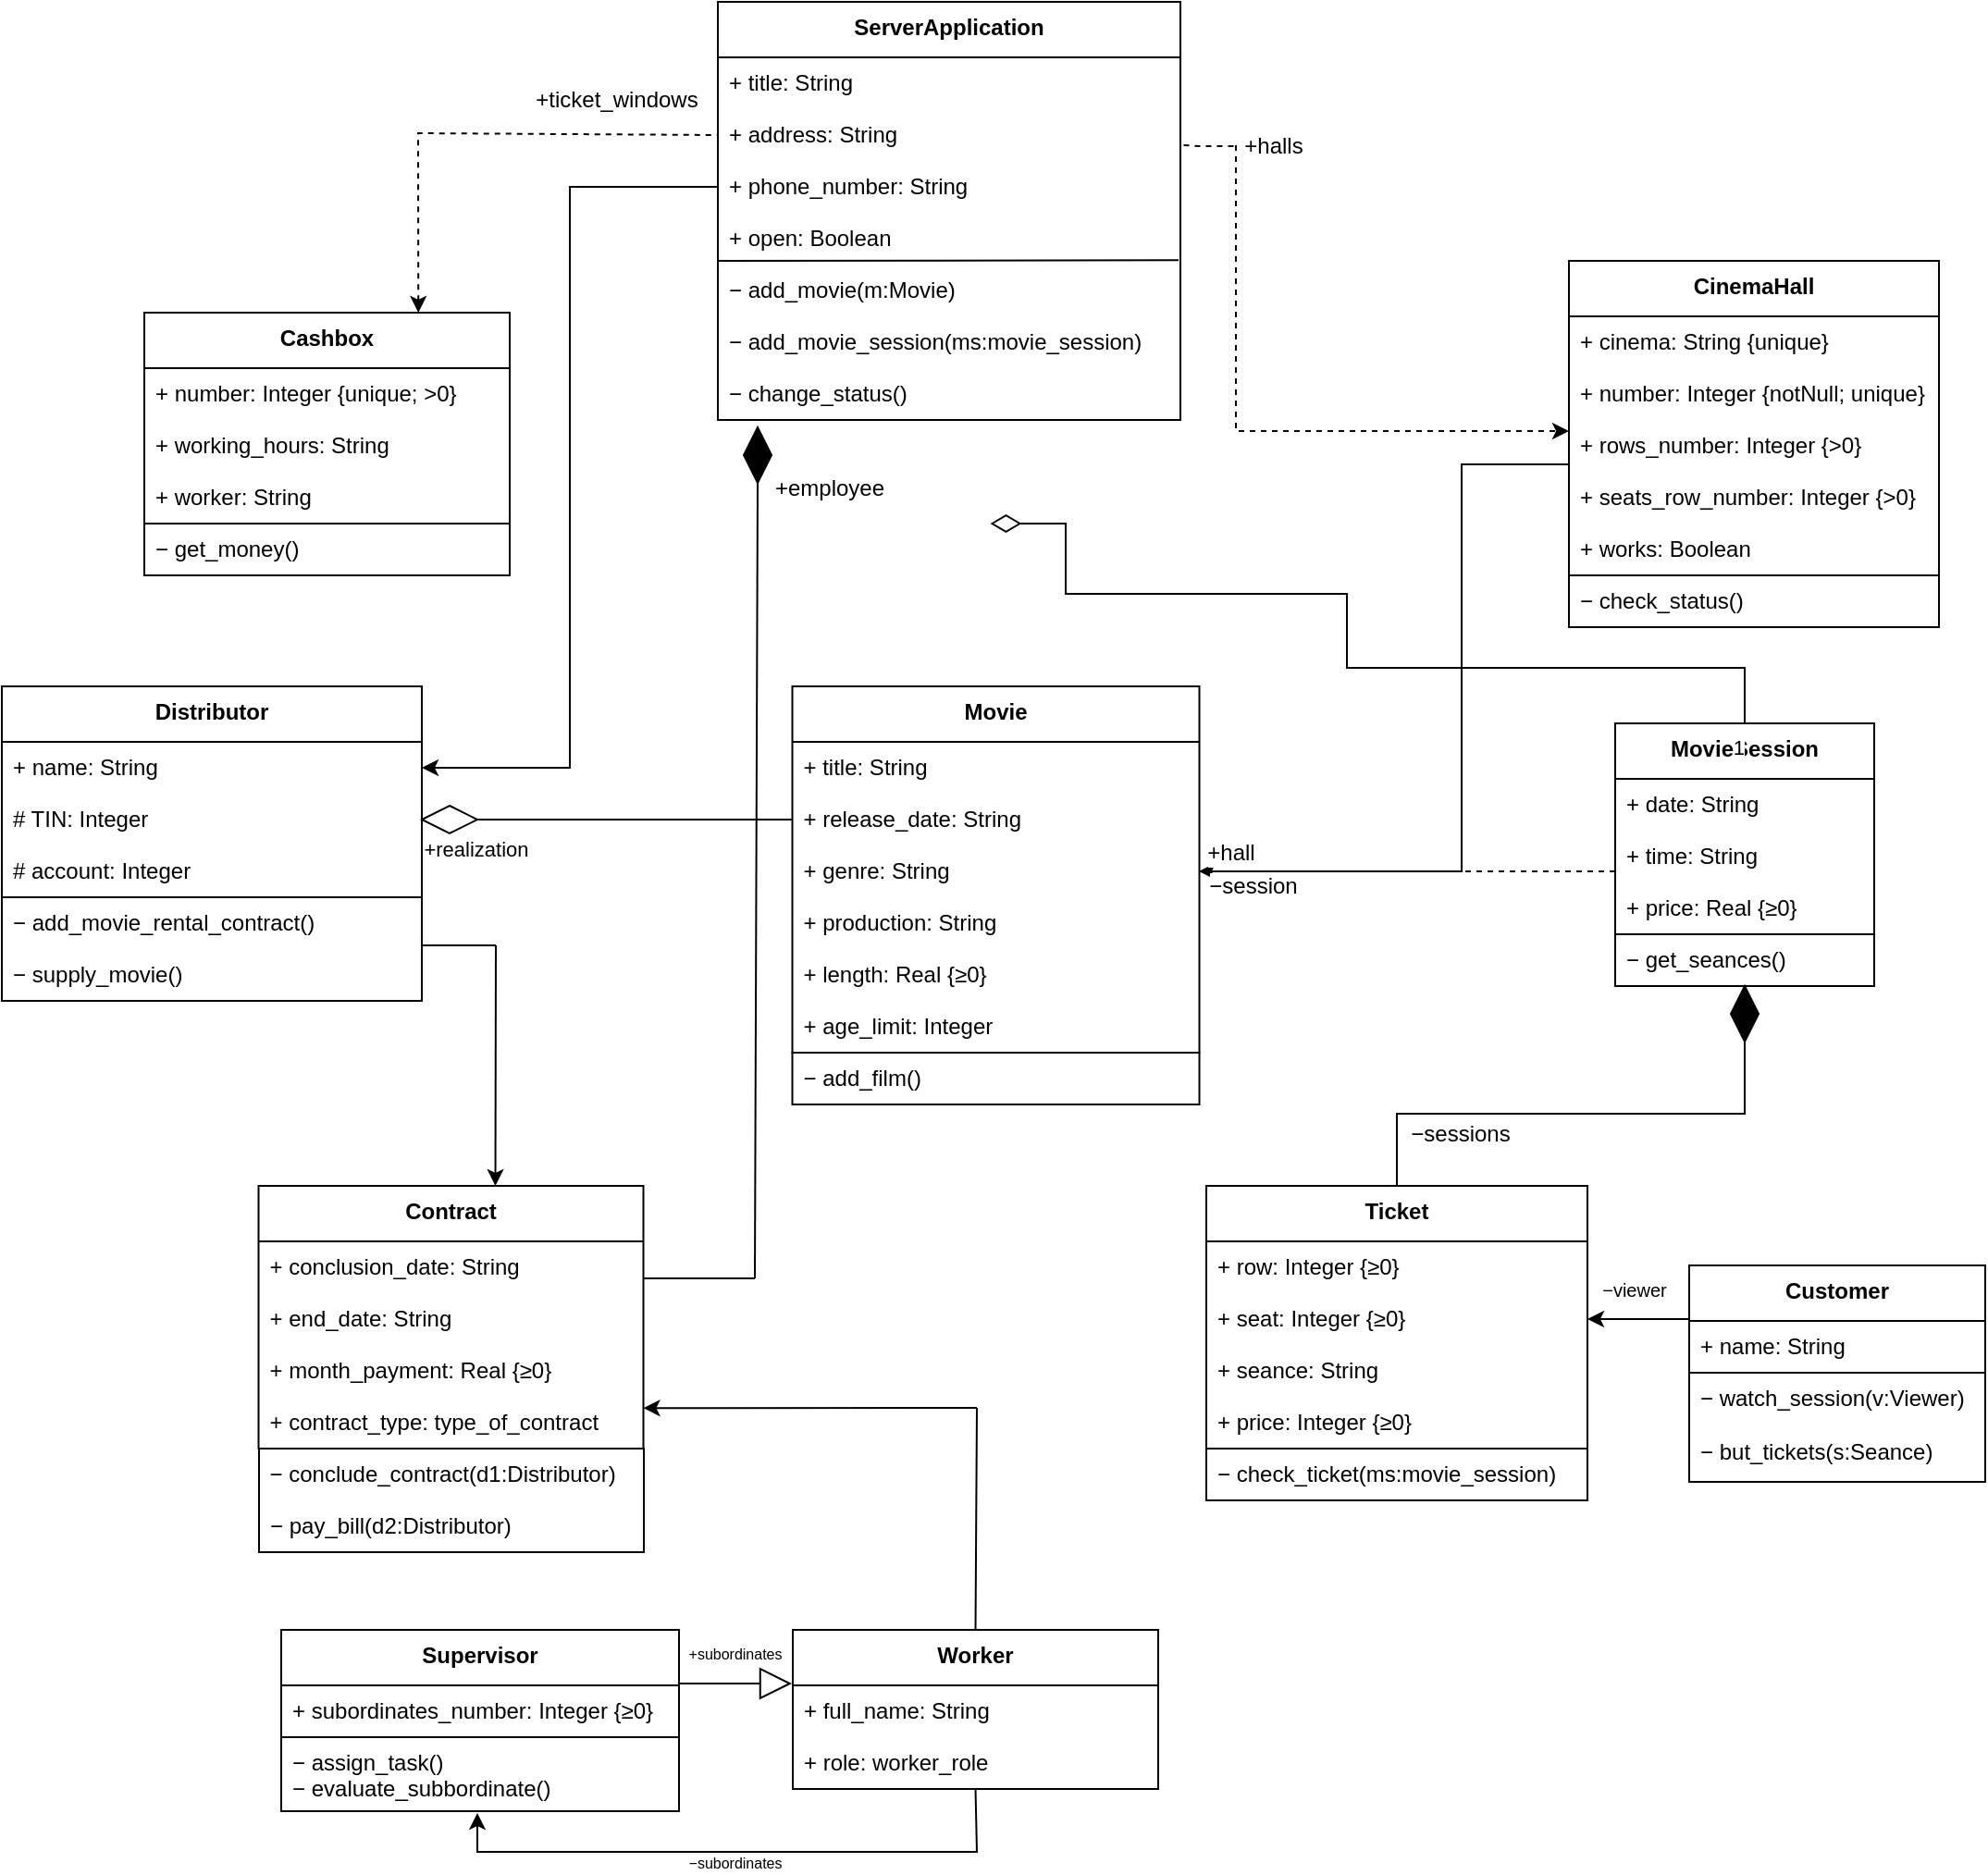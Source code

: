 <mxfile version="24.8.4">
  <diagram name="Страница — 1" id="X5his6ymbL0saSJvPq9O">
    <mxGraphModel dx="397" dy="1607" grid="1" gridSize="10" guides="1" tooltips="1" connect="1" arrows="1" fold="1" page="1" pageScale="1" pageWidth="827" pageHeight="1169" math="0" shadow="0">
      <root>
        <mxCell id="0" />
        <mxCell id="1" parent="0" />
        <mxCell id="PjLKfT54Z54VpI-UZ5yH-39" value="" style="rounded=0;whiteSpace=wrap;html=1;fillColor=none;" parent="1" vertex="1">
          <mxGeometry x="152" y="702" width="208" height="56" as="geometry" />
        </mxCell>
        <mxCell id="PjLKfT54Z54VpI-UZ5yH-38" value="− conclude_contract(d1:Distributor)" style="text;strokeColor=none;fillColor=none;align=left;verticalAlign=top;spacingLeft=4;spacingRight=4;overflow=hidden;rotatable=0;points=[[0,0.5],[1,0.5]];portConstraint=eastwest;" parent="1" vertex="1">
          <mxGeometry x="151.75" y="702" width="209.5" height="28" as="geometry" />
        </mxCell>
        <mxCell id="Y5fpXC5yUhJFAgeou8nK-40" value="" style="rounded=0;whiteSpace=wrap;html=1;fillColor=none;" parent="1" vertex="1">
          <mxGeometry x="164" y="858" width="215" height="40" as="geometry" />
        </mxCell>
        <mxCell id="PjLKfT54Z54VpI-UZ5yH-20" value="" style="rounded=0;whiteSpace=wrap;html=1;fillColor=none;" parent="1" vertex="1">
          <mxGeometry x="860" y="230" width="200" height="28" as="geometry" />
        </mxCell>
        <mxCell id="HzvKH4_7ZR6isa68ymQ4-1" value="ServerApplication" style="swimlane;fontStyle=1;align=center;verticalAlign=top;childLayout=stackLayout;horizontal=1;startSize=30;horizontalStack=0;resizeParent=1;resizeParentMax=0;resizeLast=0;collapsible=0;marginBottom=0;" parent="1" vertex="1">
          <mxGeometry x="400" y="-80" width="250" height="226" as="geometry" />
        </mxCell>
        <mxCell id="HzvKH4_7ZR6isa68ymQ4-2" value="+ title: String" style="text;strokeColor=none;fillColor=none;align=left;verticalAlign=top;spacingLeft=4;spacingRight=4;overflow=hidden;rotatable=0;points=[[0,0.5],[1,0.5]];portConstraint=eastwest;" parent="HzvKH4_7ZR6isa68ymQ4-1" vertex="1">
          <mxGeometry y="30" width="250" height="28" as="geometry" />
        </mxCell>
        <mxCell id="HzvKH4_7ZR6isa68ymQ4-3" value="+ address: String" style="text;strokeColor=none;fillColor=none;align=left;verticalAlign=top;spacingLeft=4;spacingRight=4;overflow=hidden;rotatable=0;points=[[0,0.5],[1,0.5]];portConstraint=eastwest;" parent="HzvKH4_7ZR6isa68ymQ4-1" vertex="1">
          <mxGeometry y="58" width="250" height="28" as="geometry" />
        </mxCell>
        <mxCell id="Jm-NFqJxnyrVAjseByEm-1" value="" style="endArrow=none;html=1;rounded=0;entryX=0.996;entryY=0.917;entryDx=0;entryDy=0;entryPerimeter=0;" edge="1" parent="HzvKH4_7ZR6isa68ymQ4-1" target="HzvKH4_7ZR6isa68ymQ4-5">
          <mxGeometry width="50" height="50" relative="1" as="geometry">
            <mxPoint y="140" as="sourcePoint" />
            <mxPoint x="50" y="90" as="targetPoint" />
          </mxGeometry>
        </mxCell>
        <mxCell id="HzvKH4_7ZR6isa68ymQ4-4" value="+ phone_number: String" style="text;strokeColor=none;fillColor=none;align=left;verticalAlign=top;spacingLeft=4;spacingRight=4;overflow=hidden;rotatable=0;points=[[0,0.5],[1,0.5]];portConstraint=eastwest;" parent="HzvKH4_7ZR6isa68ymQ4-1" vertex="1">
          <mxGeometry y="86" width="250" height="28" as="geometry" />
        </mxCell>
        <mxCell id="HzvKH4_7ZR6isa68ymQ4-5" value="+ open: Boolean" style="text;strokeColor=none;fillColor=none;align=left;verticalAlign=top;spacingLeft=4;spacingRight=4;overflow=hidden;rotatable=0;points=[[0,0.5],[1,0.5]];portConstraint=eastwest;" parent="HzvKH4_7ZR6isa68ymQ4-1" vertex="1">
          <mxGeometry y="114" width="250" height="28" as="geometry" />
        </mxCell>
        <mxCell id="Y5fpXC5yUhJFAgeou8nK-43" value="− add_movie(m:Movie)" style="text;strokeColor=none;fillColor=none;align=left;verticalAlign=top;spacingLeft=4;spacingRight=4;overflow=hidden;rotatable=0;points=[[0,0.5],[1,0.5]];portConstraint=eastwest;" parent="HzvKH4_7ZR6isa68ymQ4-1" vertex="1">
          <mxGeometry y="142" width="250" height="28" as="geometry" />
        </mxCell>
        <mxCell id="Y5fpXC5yUhJFAgeou8nK-44" value="− add_movie_session(ms:movie_session)" style="text;strokeColor=none;fillColor=none;align=left;verticalAlign=top;spacingLeft=4;spacingRight=4;overflow=hidden;rotatable=0;points=[[0,0.5],[1,0.5]];portConstraint=eastwest;" parent="HzvKH4_7ZR6isa68ymQ4-1" vertex="1">
          <mxGeometry y="170" width="250" height="28" as="geometry" />
        </mxCell>
        <mxCell id="PjLKfT54Z54VpI-UZ5yH-13" value="− change_status()" style="text;strokeColor=none;fillColor=none;align=left;verticalAlign=top;spacingLeft=4;spacingRight=4;overflow=hidden;rotatable=0;points=[[0,0.5],[1,0.5]];portConstraint=eastwest;" parent="HzvKH4_7ZR6isa68ymQ4-1" vertex="1">
          <mxGeometry y="198" width="250" height="28" as="geometry" />
        </mxCell>
        <mxCell id="HzvKH4_7ZR6isa68ymQ4-6" value="CinemaHall" style="swimlane;fontStyle=1;align=center;verticalAlign=top;childLayout=stackLayout;horizontal=1;startSize=30;horizontalStack=0;resizeParent=1;resizeParentMax=0;resizeLast=0;collapsible=0;marginBottom=0;" parent="1" vertex="1">
          <mxGeometry x="860" y="60" width="200" height="170" as="geometry" />
        </mxCell>
        <mxCell id="HzvKH4_7ZR6isa68ymQ4-7" value="+ cinema: String {unique}" style="text;strokeColor=none;fillColor=none;align=left;verticalAlign=top;spacingLeft=4;spacingRight=4;overflow=hidden;rotatable=0;points=[[0,0.5],[1,0.5]];portConstraint=eastwest;" parent="HzvKH4_7ZR6isa68ymQ4-6" vertex="1">
          <mxGeometry y="30" width="200" height="28" as="geometry" />
        </mxCell>
        <mxCell id="HzvKH4_7ZR6isa68ymQ4-8" value="+ number: Integer {notNull; unique}" style="text;strokeColor=none;fillColor=none;align=left;verticalAlign=top;spacingLeft=4;spacingRight=4;overflow=hidden;rotatable=0;points=[[0,0.5],[1,0.5]];portConstraint=eastwest;" parent="HzvKH4_7ZR6isa68ymQ4-6" vertex="1">
          <mxGeometry y="58" width="200" height="28" as="geometry" />
        </mxCell>
        <mxCell id="HzvKH4_7ZR6isa68ymQ4-9" value="+ rows_number: Integer {&gt;0}" style="text;strokeColor=none;fillColor=none;align=left;verticalAlign=top;spacingLeft=4;spacingRight=4;overflow=hidden;rotatable=0;points=[[0,0.5],[1,0.5]];portConstraint=eastwest;" parent="HzvKH4_7ZR6isa68ymQ4-6" vertex="1">
          <mxGeometry y="86" width="200" height="28" as="geometry" />
        </mxCell>
        <mxCell id="HzvKH4_7ZR6isa68ymQ4-10" value="+ seats_row_number: Integer {&gt;0}" style="text;strokeColor=none;fillColor=none;align=left;verticalAlign=top;spacingLeft=4;spacingRight=4;overflow=hidden;rotatable=0;points=[[0,0.5],[1,0.5]];portConstraint=eastwest;" parent="HzvKH4_7ZR6isa68ymQ4-6" vertex="1">
          <mxGeometry y="114" width="200" height="28" as="geometry" />
        </mxCell>
        <mxCell id="HzvKH4_7ZR6isa68ymQ4-11" value="+ works: Boolean" style="text;strokeColor=none;fillColor=none;align=left;verticalAlign=top;spacingLeft=4;spacingRight=4;overflow=hidden;rotatable=0;points=[[0,0.5],[1,0.5]];portConstraint=eastwest;" parent="HzvKH4_7ZR6isa68ymQ4-6" vertex="1">
          <mxGeometry y="142" width="200" height="28" as="geometry" />
        </mxCell>
        <mxCell id="HzvKH4_7ZR6isa68ymQ4-12" value="Movie" style="swimlane;fontStyle=1;align=center;verticalAlign=top;childLayout=stackLayout;horizontal=1;startSize=30;horizontalStack=0;resizeParent=1;resizeParentMax=0;resizeLast=0;collapsible=0;marginBottom=0;" parent="1" vertex="1">
          <mxGeometry x="440.25" y="290" width="220" height="198" as="geometry" />
        </mxCell>
        <mxCell id="HzvKH4_7ZR6isa68ymQ4-13" value="+ title: String" style="text;strokeColor=none;fillColor=none;align=left;verticalAlign=top;spacingLeft=4;spacingRight=4;overflow=hidden;rotatable=0;points=[[0,0.5],[1,0.5]];portConstraint=eastwest;" parent="HzvKH4_7ZR6isa68ymQ4-12" vertex="1">
          <mxGeometry y="30" width="220" height="28" as="geometry" />
        </mxCell>
        <mxCell id="HzvKH4_7ZR6isa68ymQ4-14" value="+ release_date: String" style="text;strokeColor=none;fillColor=none;align=left;verticalAlign=top;spacingLeft=4;spacingRight=4;overflow=hidden;rotatable=0;points=[[0,0.5],[1,0.5]];portConstraint=eastwest;" parent="HzvKH4_7ZR6isa68ymQ4-12" vertex="1">
          <mxGeometry y="58" width="220" height="28" as="geometry" />
        </mxCell>
        <mxCell id="HzvKH4_7ZR6isa68ymQ4-15" value="+ genre: String" style="text;strokeColor=none;fillColor=none;align=left;verticalAlign=top;spacingLeft=4;spacingRight=4;overflow=hidden;rotatable=0;points=[[0,0.5],[1,0.5]];portConstraint=eastwest;" parent="HzvKH4_7ZR6isa68ymQ4-12" vertex="1">
          <mxGeometry y="86" width="220" height="28" as="geometry" />
        </mxCell>
        <mxCell id="HzvKH4_7ZR6isa68ymQ4-16" value="+ production: String" style="text;strokeColor=none;fillColor=none;align=left;verticalAlign=top;spacingLeft=4;spacingRight=4;overflow=hidden;rotatable=0;points=[[0,0.5],[1,0.5]];portConstraint=eastwest;" parent="HzvKH4_7ZR6isa68ymQ4-12" vertex="1">
          <mxGeometry y="114" width="220" height="28" as="geometry" />
        </mxCell>
        <mxCell id="HzvKH4_7ZR6isa68ymQ4-17" value="+ length: Real {≥0}" style="text;strokeColor=none;fillColor=none;align=left;verticalAlign=top;spacingLeft=4;spacingRight=4;overflow=hidden;rotatable=0;points=[[0,0.5],[1,0.5]];portConstraint=eastwest;" parent="HzvKH4_7ZR6isa68ymQ4-12" vertex="1">
          <mxGeometry y="142" width="220" height="28" as="geometry" />
        </mxCell>
        <mxCell id="HzvKH4_7ZR6isa68ymQ4-18" value="+ age_limit: Integer" style="text;strokeColor=none;fillColor=none;align=left;verticalAlign=top;spacingLeft=4;spacingRight=4;overflow=hidden;rotatable=0;points=[[0,0.5],[1,0.5]];portConstraint=eastwest;" parent="HzvKH4_7ZR6isa68ymQ4-12" vertex="1">
          <mxGeometry y="170" width="220" height="28" as="geometry" />
        </mxCell>
        <mxCell id="HzvKH4_7ZR6isa68ymQ4-19" style="edgeStyle=orthogonalEdgeStyle;rounded=0;orthogonalLoop=1;jettySize=auto;html=1;endArrow=none;endFill=0;exitX=1;exitY=0.5;exitDx=0;exitDy=0;" parent="1" source="HzvKH4_7ZR6isa68ymQ4-49" target="HzvKH4_7ZR6isa68ymQ4-24" edge="1">
          <mxGeometry relative="1" as="geometry">
            <mxPoint x="780" y="470" as="sourcePoint" />
          </mxGeometry>
        </mxCell>
        <mxCell id="HzvKH4_7ZR6isa68ymQ4-20" value="MovieSession" style="swimlane;fontStyle=1;align=center;verticalAlign=top;childLayout=stackLayout;horizontal=1;startSize=30;horizontalStack=0;resizeParent=1;resizeParentMax=0;resizeLast=0;collapsible=0;marginBottom=0;" parent="1" vertex="1">
          <mxGeometry x="885" y="310" width="140" height="142" as="geometry" />
        </mxCell>
        <mxCell id="HzvKH4_7ZR6isa68ymQ4-21" value="+ date: String" style="text;strokeColor=none;fillColor=none;align=left;verticalAlign=top;spacingLeft=4;spacingRight=4;overflow=hidden;rotatable=0;points=[[0,0.5],[1,0.5]];portConstraint=eastwest;" parent="HzvKH4_7ZR6isa68ymQ4-20" vertex="1">
          <mxGeometry y="30" width="140" height="28" as="geometry" />
        </mxCell>
        <mxCell id="HzvKH4_7ZR6isa68ymQ4-22" value="+ time: String" style="text;strokeColor=none;fillColor=none;align=left;verticalAlign=top;spacingLeft=4;spacingRight=4;overflow=hidden;rotatable=0;points=[[0,0.5],[1,0.5]];portConstraint=eastwest;" parent="HzvKH4_7ZR6isa68ymQ4-20" vertex="1">
          <mxGeometry y="58" width="140" height="28" as="geometry" />
        </mxCell>
        <mxCell id="HzvKH4_7ZR6isa68ymQ4-23" value="+ price: Real {≥0}&#xa;" style="text;strokeColor=none;fillColor=none;align=left;verticalAlign=top;spacingLeft=4;spacingRight=4;overflow=hidden;rotatable=0;points=[[0,0.5],[1,0.5]];portConstraint=eastwest;" parent="HzvKH4_7ZR6isa68ymQ4-20" vertex="1">
          <mxGeometry y="86" width="140" height="28" as="geometry" />
        </mxCell>
        <mxCell id="PjLKfT54Z54VpI-UZ5yH-22" value="" style="rounded=0;whiteSpace=wrap;html=1;fillColor=none;" parent="HzvKH4_7ZR6isa68ymQ4-20" vertex="1">
          <mxGeometry y="114" width="140" height="28" as="geometry" />
        </mxCell>
        <mxCell id="HzvKH4_7ZR6isa68ymQ4-24" value="Ticket" style="swimlane;fontStyle=1;align=center;verticalAlign=top;childLayout=stackLayout;horizontal=1;startSize=30;horizontalStack=0;resizeParent=1;resizeParentMax=0;resizeLast=0;collapsible=0;marginBottom=0;" parent="1" vertex="1">
          <mxGeometry x="664" y="560" width="206" height="142" as="geometry" />
        </mxCell>
        <mxCell id="HzvKH4_7ZR6isa68ymQ4-25" value="+ row: Integer {≥0}" style="text;strokeColor=none;fillColor=none;align=left;verticalAlign=top;spacingLeft=4;spacingRight=4;overflow=hidden;rotatable=0;points=[[0,0.5],[1,0.5]];portConstraint=eastwest;" parent="HzvKH4_7ZR6isa68ymQ4-24" vertex="1">
          <mxGeometry y="30" width="206" height="28" as="geometry" />
        </mxCell>
        <mxCell id="HzvKH4_7ZR6isa68ymQ4-26" value="+ seat: Integer {≥0}" style="text;strokeColor=none;fillColor=none;align=left;verticalAlign=top;spacingLeft=4;spacingRight=4;overflow=hidden;rotatable=0;points=[[0,0.5],[1,0.5]];portConstraint=eastwest;" parent="HzvKH4_7ZR6isa68ymQ4-24" vertex="1">
          <mxGeometry y="58" width="206" height="28" as="geometry" />
        </mxCell>
        <mxCell id="HzvKH4_7ZR6isa68ymQ4-27" value="+ seance: String" style="text;strokeColor=none;fillColor=none;align=left;verticalAlign=top;spacingLeft=4;spacingRight=4;overflow=hidden;rotatable=0;points=[[0,0.5],[1,0.5]];portConstraint=eastwest;" parent="HzvKH4_7ZR6isa68ymQ4-24" vertex="1">
          <mxGeometry y="86" width="206" height="28" as="geometry" />
        </mxCell>
        <mxCell id="PjLKfT54Z54VpI-UZ5yH-3" value="+ price: Integer {≥0}" style="text;strokeColor=none;fillColor=none;align=left;verticalAlign=top;spacingLeft=4;spacingRight=4;overflow=hidden;rotatable=0;points=[[0,0.5],[1,0.5]];portConstraint=eastwest;" parent="HzvKH4_7ZR6isa68ymQ4-24" vertex="1">
          <mxGeometry y="114" width="206" height="28" as="geometry" />
        </mxCell>
        <mxCell id="HzvKH4_7ZR6isa68ymQ4-29" value="Customer" style="swimlane;fontStyle=1;align=center;verticalAlign=top;childLayout=stackLayout;horizontal=1;startSize=30;horizontalStack=0;resizeParent=1;resizeParentMax=0;resizeLast=0;collapsible=0;marginBottom=0;" parent="1" vertex="1">
          <mxGeometry x="925" y="603" width="160" height="58" as="geometry" />
        </mxCell>
        <mxCell id="HzvKH4_7ZR6isa68ymQ4-30" value="+ name: String" style="text;strokeColor=none;fillColor=none;align=left;verticalAlign=top;spacingLeft=4;spacingRight=4;overflow=hidden;rotatable=0;points=[[0,0.5],[1,0.5]];portConstraint=eastwest;" parent="HzvKH4_7ZR6isa68ymQ4-29" vertex="1">
          <mxGeometry y="30" width="160" height="28" as="geometry" />
        </mxCell>
        <mxCell id="HzvKH4_7ZR6isa68ymQ4-34" value="Worker" style="swimlane;fontStyle=1;align=center;verticalAlign=top;childLayout=stackLayout;horizontal=1;startSize=30;horizontalStack=0;resizeParent=1;resizeParentMax=0;resizeLast=0;collapsible=0;marginBottom=0;" parent="1" vertex="1">
          <mxGeometry x="440.5" y="800" width="197.5" height="86" as="geometry" />
        </mxCell>
        <mxCell id="HzvKH4_7ZR6isa68ymQ4-35" value="+ full_name: String" style="text;strokeColor=none;fillColor=none;align=left;verticalAlign=top;spacingLeft=4;spacingRight=4;overflow=hidden;rotatable=0;points=[[0,0.5],[1,0.5]];portConstraint=eastwest;" parent="HzvKH4_7ZR6isa68ymQ4-34" vertex="1">
          <mxGeometry y="30" width="197.5" height="28" as="geometry" />
        </mxCell>
        <mxCell id="Y5fpXC5yUhJFAgeou8nK-54" value="+ role: worker_role" style="text;strokeColor=none;fillColor=none;align=left;verticalAlign=top;spacingLeft=4;spacingRight=4;overflow=hidden;rotatable=0;points=[[0,0.5],[1,0.5]];portConstraint=eastwest;" parent="HzvKH4_7ZR6isa68ymQ4-34" vertex="1">
          <mxGeometry y="58" width="197.5" height="28" as="geometry" />
        </mxCell>
        <mxCell id="HzvKH4_7ZR6isa68ymQ4-36" value="Contract" style="swimlane;fontStyle=1;align=center;verticalAlign=top;childLayout=stackLayout;horizontal=1;startSize=30;horizontalStack=0;resizeParent=1;resizeParentMax=0;resizeLast=0;collapsible=0;marginBottom=0;" parent="1" vertex="1">
          <mxGeometry x="151.75" y="560" width="208" height="142" as="geometry" />
        </mxCell>
        <mxCell id="HzvKH4_7ZR6isa68ymQ4-37" value="+ conclusion_date: String" style="text;strokeColor=none;fillColor=none;align=left;verticalAlign=top;spacingLeft=4;spacingRight=4;overflow=hidden;rotatable=0;points=[[0,0.5],[1,0.5]];portConstraint=eastwest;" parent="HzvKH4_7ZR6isa68ymQ4-36" vertex="1">
          <mxGeometry y="30" width="208" height="28" as="geometry" />
        </mxCell>
        <mxCell id="HzvKH4_7ZR6isa68ymQ4-38" value="+ end_date: String" style="text;strokeColor=none;fillColor=none;align=left;verticalAlign=top;spacingLeft=4;spacingRight=4;overflow=hidden;rotatable=0;points=[[0,0.5],[1,0.5]];portConstraint=eastwest;" parent="HzvKH4_7ZR6isa68ymQ4-36" vertex="1">
          <mxGeometry y="58" width="208" height="28" as="geometry" />
        </mxCell>
        <mxCell id="HzvKH4_7ZR6isa68ymQ4-39" value="+ month_payment: Real {≥0}" style="text;strokeColor=none;fillColor=none;align=left;verticalAlign=top;spacingLeft=4;spacingRight=4;overflow=hidden;rotatable=0;points=[[0,0.5],[1,0.5]];portConstraint=eastwest;" parent="HzvKH4_7ZR6isa68ymQ4-36" vertex="1">
          <mxGeometry y="86" width="208" height="28" as="geometry" />
        </mxCell>
        <mxCell id="Y5fpXC5yUhJFAgeou8nK-53" value="+ contract_type: type_of_contract" style="text;strokeColor=none;fillColor=none;align=left;verticalAlign=top;spacingLeft=4;spacingRight=4;overflow=hidden;rotatable=0;points=[[0,0.5],[1,0.5]];portConstraint=eastwest;" parent="HzvKH4_7ZR6isa68ymQ4-36" vertex="1">
          <mxGeometry y="114" width="208" height="28" as="geometry" />
        </mxCell>
        <mxCell id="HzvKH4_7ZR6isa68ymQ4-40" value="Distributor" style="swimlane;fontStyle=1;align=center;verticalAlign=top;childLayout=stackLayout;horizontal=1;startSize=30;horizontalStack=0;resizeParent=1;resizeParentMax=0;resizeLast=0;collapsible=0;marginBottom=0;" parent="1" vertex="1">
          <mxGeometry x="13" y="290" width="227" height="114" as="geometry" />
        </mxCell>
        <mxCell id="HzvKH4_7ZR6isa68ymQ4-41" value="+ name: String" style="text;strokeColor=none;fillColor=none;align=left;verticalAlign=top;spacingLeft=4;spacingRight=4;overflow=hidden;rotatable=0;points=[[0,0.5],[1,0.5]];portConstraint=eastwest;" parent="HzvKH4_7ZR6isa68ymQ4-40" vertex="1">
          <mxGeometry y="30" width="227" height="28" as="geometry" />
        </mxCell>
        <mxCell id="HzvKH4_7ZR6isa68ymQ4-42" value="# TIN: Integer" style="text;strokeColor=none;fillColor=none;align=left;verticalAlign=top;spacingLeft=4;spacingRight=4;overflow=hidden;rotatable=0;points=[[0,0.5],[1,0.5]];portConstraint=eastwest;" parent="HzvKH4_7ZR6isa68ymQ4-40" vertex="1">
          <mxGeometry y="58" width="227" height="28" as="geometry" />
        </mxCell>
        <mxCell id="HzvKH4_7ZR6isa68ymQ4-43" value="# account: Integer" style="text;strokeColor=none;fillColor=none;align=left;verticalAlign=top;spacingLeft=4;spacingRight=4;overflow=hidden;rotatable=0;points=[[0,0.5],[1,0.5]];portConstraint=eastwest;" parent="HzvKH4_7ZR6isa68ymQ4-40" vertex="1">
          <mxGeometry y="86" width="227" height="28" as="geometry" />
        </mxCell>
        <mxCell id="HzvKH4_7ZR6isa68ymQ4-47" style="edgeStyle=orthogonalEdgeStyle;rounded=0;orthogonalLoop=1;jettySize=auto;html=1;exitX=1;exitY=0.5;exitDx=0;exitDy=0;entryX=0;entryY=0.5;entryDx=0;entryDy=0;endArrow=none;endFill=0;" parent="1" source="HzvKH4_7ZR6isa68ymQ4-48" target="HzvKH4_7ZR6isa68ymQ4-14" edge="1">
          <mxGeometry relative="1" as="geometry">
            <mxPoint x="535" y="457.5" as="targetPoint" />
          </mxGeometry>
        </mxCell>
        <mxCell id="HzvKH4_7ZR6isa68ymQ4-48" value="" style="rhombus;whiteSpace=wrap;html=1;gradientColor=none;fillStyle=auto;fillColor=#FFFFFF;" parent="1" vertex="1">
          <mxGeometry x="240" y="354.5" width="30" height="15" as="geometry" />
        </mxCell>
        <mxCell id="HzvKH4_7ZR6isa68ymQ4-49" value="" style="rhombus;whiteSpace=wrap;html=1;gradientColor=none;fillStyle=auto;fillColor=#000000;direction=south;" parent="1" vertex="1">
          <mxGeometry x="947.5" y="452" width="15" height="30" as="geometry" />
        </mxCell>
        <mxCell id="HzvKH4_7ZR6isa68ymQ4-52" style="edgeStyle=orthogonalEdgeStyle;rounded=0;orthogonalLoop=1;jettySize=auto;html=1;exitX=1;exitY=0.5;exitDx=0;exitDy=0;endArrow=classic;endFill=1;dashed=1;startArrow=none;startFill=0;" parent="1" target="HzvKH4_7ZR6isa68ymQ4-6" edge="1">
          <mxGeometry relative="1" as="geometry">
            <mxPoint x="680" y="-2.5" as="sourcePoint" />
            <mxPoint x="755" y="90" as="targetPoint" />
            <Array as="points">
              <mxPoint x="810" y="152" />
              <mxPoint x="810" y="152" />
            </Array>
          </mxGeometry>
        </mxCell>
        <mxCell id="HzvKH4_7ZR6isa68ymQ4-53" value="" style="endArrow=classic;html=1;rounded=0;exitX=0;exitY=0.5;exitDx=0;exitDy=0;entryX=1;entryY=0.5;entryDx=0;entryDy=0;" parent="1" source="HzvKH4_7ZR6isa68ymQ4-29" target="HzvKH4_7ZR6isa68ymQ4-26" edge="1">
          <mxGeometry width="50" height="50" relative="1" as="geometry">
            <mxPoint x="905" y="610" as="sourcePoint" />
            <mxPoint x="885" y="610" as="targetPoint" />
          </mxGeometry>
        </mxCell>
        <mxCell id="HzvKH4_7ZR6isa68ymQ4-56" value="Cashbox" style="swimlane;fontStyle=1;align=center;verticalAlign=top;childLayout=stackLayout;horizontal=1;startSize=30;horizontalStack=0;resizeParent=1;resizeParentMax=0;resizeLast=0;collapsible=0;marginBottom=0;" parent="1" vertex="1">
          <mxGeometry x="90" y="88" width="197.5" height="114" as="geometry" />
        </mxCell>
        <mxCell id="HzvKH4_7ZR6isa68ymQ4-57" value="+ number: Integer {unique; &gt;0}" style="text;strokeColor=none;fillColor=none;align=left;verticalAlign=top;spacingLeft=4;spacingRight=4;overflow=hidden;rotatable=0;points=[[0,0.5],[1,0.5]];portConstraint=eastwest;" parent="HzvKH4_7ZR6isa68ymQ4-56" vertex="1">
          <mxGeometry y="30" width="197.5" height="28" as="geometry" />
        </mxCell>
        <mxCell id="HzvKH4_7ZR6isa68ymQ4-58" value="+ working_hours: String" style="text;strokeColor=none;fillColor=none;align=left;verticalAlign=top;spacingLeft=4;spacingRight=4;overflow=hidden;rotatable=0;points=[[0,0.5],[1,0.5]];portConstraint=eastwest;" parent="HzvKH4_7ZR6isa68ymQ4-56" vertex="1">
          <mxGeometry y="58" width="197.5" height="28" as="geometry" />
        </mxCell>
        <mxCell id="HzvKH4_7ZR6isa68ymQ4-59" value="+ worker: String" style="text;strokeColor=none;fillColor=none;align=left;verticalAlign=top;spacingLeft=4;spacingRight=4;overflow=hidden;rotatable=0;points=[[0,0.5],[1,0.5]];portConstraint=eastwest;" parent="HzvKH4_7ZR6isa68ymQ4-56" vertex="1">
          <mxGeometry y="86" width="197.5" height="28" as="geometry" />
        </mxCell>
        <mxCell id="PjLKfT54Z54VpI-UZ5yH-10" value="" style="rounded=0;whiteSpace=wrap;html=1;fillColor=none;" parent="1" vertex="1">
          <mxGeometry x="90" y="202" width="197.5" height="28" as="geometry" />
        </mxCell>
        <mxCell id="PjLKfT54Z54VpI-UZ5yH-11" value="− get_money()" style="text;strokeColor=none;fillColor=none;align=left;verticalAlign=top;spacingLeft=4;spacingRight=4;overflow=hidden;rotatable=0;points=[[0,0.5],[1,0.5]];portConstraint=eastwest;" parent="1" vertex="1">
          <mxGeometry x="90" y="202" width="197.5" height="28" as="geometry" />
        </mxCell>
        <mxCell id="PjLKfT54Z54VpI-UZ5yH-15" value="− pay_bill(d2:Distributor)" style="text;strokeColor=none;fillColor=none;align=left;verticalAlign=top;spacingLeft=4;spacingRight=4;overflow=hidden;rotatable=0;points=[[0,0.5],[1,0.5]];portConstraint=eastwest;" parent="1" vertex="1">
          <mxGeometry x="152" y="730" width="211.5" height="28" as="geometry" />
        </mxCell>
        <mxCell id="PjLKfT54Z54VpI-UZ5yH-16" value="" style="rounded=0;whiteSpace=wrap;html=1;fillColor=none;" parent="1" vertex="1">
          <mxGeometry x="664" y="702" width="206" height="28" as="geometry" />
        </mxCell>
        <mxCell id="PjLKfT54Z54VpI-UZ5yH-17" value="− check_ticket(ms:movie_session)" style="text;strokeColor=none;fillColor=none;align=left;verticalAlign=top;spacingLeft=4;spacingRight=4;overflow=hidden;rotatable=0;points=[[0,0.5],[1,0.5]];portConstraint=eastwest;" parent="1" vertex="1">
          <mxGeometry x="664" y="702" width="206" height="28" as="geometry" />
        </mxCell>
        <mxCell id="PjLKfT54Z54VpI-UZ5yH-18" value="" style="rounded=0;whiteSpace=wrap;html=1;fillColor=none;" parent="1" vertex="1">
          <mxGeometry x="440.25" y="488" width="220" height="28" as="geometry" />
        </mxCell>
        <mxCell id="PjLKfT54Z54VpI-UZ5yH-19" value="− add_film()" style="text;strokeColor=none;fillColor=none;align=left;verticalAlign=top;spacingLeft=4;spacingRight=4;overflow=hidden;rotatable=0;points=[[0,0.5],[1,0.5]];portConstraint=eastwest;" parent="1" vertex="1">
          <mxGeometry x="440.25" y="488" width="220" height="28" as="geometry" />
        </mxCell>
        <mxCell id="PjLKfT54Z54VpI-UZ5yH-21" value="− check_status()" style="text;strokeColor=none;fillColor=none;align=left;verticalAlign=top;spacingLeft=4;spacingRight=4;overflow=hidden;rotatable=0;points=[[0,0.5],[1,0.5]];portConstraint=eastwest;" parent="1" vertex="1">
          <mxGeometry x="860" y="230" width="200" height="28" as="geometry" />
        </mxCell>
        <mxCell id="PjLKfT54Z54VpI-UZ5yH-23" value="− get_seances()" style="text;strokeColor=none;fillColor=none;align=left;verticalAlign=top;spacingLeft=4;spacingRight=4;overflow=hidden;rotatable=0;points=[[0,0.5],[1,0.5]];portConstraint=eastwest;" parent="1" vertex="1">
          <mxGeometry x="885" y="424" width="140" height="28" as="geometry" />
        </mxCell>
        <mxCell id="PjLKfT54Z54VpI-UZ5yH-30" value="Supervisor" style="swimlane;fontStyle=1;align=center;verticalAlign=top;childLayout=stackLayout;horizontal=1;startSize=30;horizontalStack=0;resizeParent=1;resizeParentMax=0;resizeLast=0;collapsible=0;marginBottom=0;" parent="1" vertex="1">
          <mxGeometry x="164" y="800" width="215" height="58" as="geometry" />
        </mxCell>
        <mxCell id="PjLKfT54Z54VpI-UZ5yH-31" value="+ subordinates_number: Integer  {≥0}" style="text;strokeColor=none;fillColor=none;align=left;verticalAlign=top;spacingLeft=4;spacingRight=4;overflow=hidden;rotatable=0;points=[[0,0.5],[1,0.5]];portConstraint=eastwest;" parent="PjLKfT54Z54VpI-UZ5yH-30" vertex="1">
          <mxGeometry y="30" width="215" height="28" as="geometry" />
        </mxCell>
        <mxCell id="PjLKfT54Z54VpI-UZ5yH-32" value="" style="endArrow=block;endFill=0;html=1;rounded=0;endSize=15;exitX=1;exitY=0.5;exitDx=0;exitDy=0;" parent="1" source="PjLKfT54Z54VpI-UZ5yH-30" edge="1">
          <mxGeometry width="160" relative="1" as="geometry">
            <mxPoint x="439" y="909" as="sourcePoint" />
            <mxPoint x="440" y="829" as="targetPoint" />
          </mxGeometry>
        </mxCell>
        <mxCell id="Y5fpXC5yUhJFAgeou8nK-57" value="+subordinates" style="edgeLabel;html=1;align=center;verticalAlign=middle;resizable=0;points=[];fontSize=8;" parent="PjLKfT54Z54VpI-UZ5yH-32" vertex="1" connectable="0">
          <mxGeometry x="-0.147" y="-1" relative="1" as="geometry">
            <mxPoint x="4" y="-17" as="offset" />
          </mxGeometry>
        </mxCell>
        <mxCell id="Y5fpXC5yUhJFAgeou8nK-2" value="" style="rounded=0;whiteSpace=wrap;html=1;fillColor=none;" parent="1" vertex="1">
          <mxGeometry x="925" y="661" width="160" height="59" as="geometry" />
        </mxCell>
        <mxCell id="Y5fpXC5yUhJFAgeou8nK-3" value="− but_tickets(s:Seance)" style="text;strokeColor=none;fillColor=none;align=left;verticalAlign=top;spacingLeft=4;spacingRight=4;overflow=hidden;rotatable=0;points=[[0,0.5],[1,0.5]];portConstraint=eastwest;" parent="1" vertex="1">
          <mxGeometry x="925" y="690" width="160" height="28" as="geometry" />
        </mxCell>
        <mxCell id="Y5fpXC5yUhJFAgeou8nK-4" value="− watch_session(v:Viewer)" style="text;strokeColor=none;fillColor=none;align=left;verticalAlign=top;spacingLeft=4;spacingRight=4;overflow=hidden;rotatable=0;points=[[0,0.5],[1,0.5]];portConstraint=eastwest;" parent="1" vertex="1">
          <mxGeometry x="925" y="661" width="160" height="29" as="geometry" />
        </mxCell>
        <mxCell id="Y5fpXC5yUhJFAgeou8nK-13" style="edgeStyle=orthogonalEdgeStyle;rounded=0;orthogonalLoop=1;jettySize=auto;html=1;endArrow=none;endFill=0;entryX=0;entryY=0.5;entryDx=0;entryDy=0;startArrow=classic;startFill=1;" parent="1" target="HzvKH4_7ZR6isa68ymQ4-10" edge="1">
          <mxGeometry relative="1" as="geometry">
            <mxPoint x="660" y="390" as="sourcePoint" />
            <mxPoint x="760" y="200" as="targetPoint" />
            <Array as="points">
              <mxPoint x="802" y="390" />
              <mxPoint x="802" y="170" />
              <mxPoint x="860" y="170" />
            </Array>
          </mxGeometry>
        </mxCell>
        <mxCell id="Y5fpXC5yUhJFAgeou8nK-14" value="" style="endArrow=none;dashed=1;html=1;rounded=0;exitX=0;exitY=0.786;exitDx=0;exitDy=0;exitPerimeter=0;" parent="1" source="HzvKH4_7ZR6isa68ymQ4-22" edge="1">
          <mxGeometry width="50" height="50" relative="1" as="geometry">
            <mxPoint x="670" y="390" as="sourcePoint" />
            <mxPoint x="800" y="390" as="targetPoint" />
          </mxGeometry>
        </mxCell>
        <mxCell id="Y5fpXC5yUhJFAgeou8nK-20" value="" style="edgeStyle=orthogonalEdgeStyle;rounded=0;orthogonalLoop=1;jettySize=auto;html=1;entryX=0;entryY=0.5;entryDx=0;entryDy=0;endArrow=none;endFill=0;startArrow=classic;startFill=1;" parent="1" source="HzvKH4_7ZR6isa68ymQ4-41" target="HzvKH4_7ZR6isa68ymQ4-4" edge="1">
          <mxGeometry relative="1" as="geometry" />
        </mxCell>
        <mxCell id="Y5fpXC5yUhJFAgeou8nK-25" value="" style="endArrow=none;html=1;rounded=0;exitX=0.25;exitY=0;exitDx=0;exitDy=0;startArrow=classic;startFill=1;" parent="1" edge="1">
          <mxGeometry width="50" height="50" relative="1" as="geometry">
            <mxPoint x="279.75" y="560" as="sourcePoint" />
            <mxPoint x="280" y="430" as="targetPoint" />
          </mxGeometry>
        </mxCell>
        <mxCell id="Y5fpXC5yUhJFAgeou8nK-35" value="" style="rhombus;whiteSpace=wrap;html=1;gradientColor=none;fillStyle=auto;fillColor=#000000;direction=south;" parent="1" vertex="1">
          <mxGeometry x="414" y="150" width="15" height="30" as="geometry" />
        </mxCell>
        <mxCell id="Y5fpXC5yUhJFAgeou8nK-37" value="" style="endArrow=classic;html=1;rounded=0;exitX=0.5;exitY=1;exitDx=0;exitDy=0;" parent="1" source="HzvKH4_7ZR6isa68ymQ4-34" edge="1">
          <mxGeometry width="50" height="50" relative="1" as="geometry">
            <mxPoint x="570" y="929" as="sourcePoint" />
            <mxPoint x="270" y="899" as="targetPoint" />
            <Array as="points">
              <mxPoint x="540" y="920" />
              <mxPoint x="270" y="920" />
            </Array>
          </mxGeometry>
        </mxCell>
        <mxCell id="Y5fpXC5yUhJFAgeou8nK-38" value="" style="endArrow=none;html=1;rounded=0;" parent="1" edge="1">
          <mxGeometry width="50" height="50" relative="1" as="geometry">
            <mxPoint x="360" y="610" as="sourcePoint" />
            <mxPoint x="420" y="610" as="targetPoint" />
          </mxGeometry>
        </mxCell>
        <mxCell id="Y5fpXC5yUhJFAgeou8nK-39" value="− assign_task()&#xa;− evaluate_subbordinate()" style="text;strokeColor=none;fillColor=none;align=left;verticalAlign=top;spacingLeft=4;spacingRight=4;overflow=hidden;rotatable=0;points=[[0,0.5],[1,0.5]];portConstraint=eastwest;" parent="1" vertex="1">
          <mxGeometry x="164" y="858" width="215" height="40" as="geometry" />
        </mxCell>
        <mxCell id="Y5fpXC5yUhJFAgeou8nK-41" value="" style="endArrow=none;html=1;rounded=0;entryX=0;entryY=0.5;entryDx=0;entryDy=0;exitX=0.75;exitY=0;exitDx=0;exitDy=0;dashed=1;endFill=0;startArrow=classic;startFill=1;" parent="1" source="HzvKH4_7ZR6isa68ymQ4-56" target="HzvKH4_7ZR6isa68ymQ4-3" edge="1">
          <mxGeometry width="50" height="50" relative="1" as="geometry">
            <mxPoint x="380" y="260" as="sourcePoint" />
            <mxPoint x="370" y="-9" as="targetPoint" />
            <Array as="points">
              <mxPoint x="238" y="-9" />
            </Array>
          </mxGeometry>
        </mxCell>
        <mxCell id="Y5fpXC5yUhJFAgeou8nK-47" value="" style="rounded=0;whiteSpace=wrap;html=1;fillColor=none;" parent="1" vertex="1">
          <mxGeometry x="13" y="404" width="227" height="56" as="geometry" />
        </mxCell>
        <mxCell id="Y5fpXC5yUhJFAgeou8nK-48" value="− add_movie_rental_contract()" style="text;strokeColor=none;fillColor=none;align=left;verticalAlign=top;spacingLeft=4;spacingRight=4;overflow=hidden;rotatable=0;points=[[0,0.5],[1,0.5]];portConstraint=eastwest;" parent="1" vertex="1">
          <mxGeometry x="13" y="404" width="227" height="28" as="geometry" />
        </mxCell>
        <mxCell id="Y5fpXC5yUhJFAgeou8nK-50" value="− supply_movie()" style="text;strokeColor=none;fillColor=none;align=left;verticalAlign=top;spacingLeft=4;spacingRight=4;overflow=hidden;rotatable=0;points=[[0,0.5],[1,0.5]];portConstraint=eastwest;" parent="1" vertex="1">
          <mxGeometry x="13" y="432" width="227" height="28" as="geometry" />
        </mxCell>
        <mxCell id="oNck4lMT3iq2IXTYUNWL-1" value="−subordinates" style="edgeLabel;html=1;align=center;verticalAlign=middle;resizable=0;points=[];fontSize=8;" parent="1" vertex="1" connectable="0">
          <mxGeometry x="413.996" y="930" as="geometry">
            <mxPoint x="-5" y="-4" as="offset" />
          </mxGeometry>
        </mxCell>
        <mxCell id="oNck4lMT3iq2IXTYUNWL-3" value="−viewer" style="edgeLabel;html=1;align=center;verticalAlign=middle;resizable=0;points=[];fontSize=10;" parent="1" vertex="1" connectable="0">
          <mxGeometry x="899.996" y="620" as="geometry">
            <mxPoint x="-5" y="-4" as="offset" />
          </mxGeometry>
        </mxCell>
        <mxCell id="oNck4lMT3iq2IXTYUNWL-4" value="+halls" style="edgeLabel;html=1;align=center;verticalAlign=middle;resizable=0;points=[];fontSize=12;" parent="1" vertex="1" connectable="0">
          <mxGeometry x="699.997" y="-2.5" as="geometry" />
        </mxCell>
        <mxCell id="oNck4lMT3iq2IXTYUNWL-5" value="+ticket_windows" style="edgeLabel;html=1;align=center;verticalAlign=middle;resizable=0;points=[];fontSize=12;" parent="1" vertex="1" connectable="0">
          <mxGeometry x="339.997" y="-20.0" as="geometry">
            <mxPoint x="5" y="-7" as="offset" />
          </mxGeometry>
        </mxCell>
        <mxCell id="oNck4lMT3iq2IXTYUNWL-9" value="−sessions" style="edgeLabel;html=1;align=center;verticalAlign=middle;resizable=0;points=[];fontSize=12;" parent="1" vertex="1" connectable="0">
          <mxGeometry x="795.997" y="539.0" as="geometry">
            <mxPoint x="5" y="-7" as="offset" />
          </mxGeometry>
        </mxCell>
        <mxCell id="oNck4lMT3iq2IXTYUNWL-10" value="+hall" style="edgeLabel;html=1;align=center;verticalAlign=middle;resizable=0;points=[];fontSize=12;" parent="1" vertex="1" connectable="0">
          <mxGeometry x="676.997" y="380.0" as="geometry" />
        </mxCell>
        <mxCell id="oNck4lMT3iq2IXTYUNWL-11" value="−session" style="edgeLabel;html=1;align=center;verticalAlign=middle;resizable=0;points=[];fontSize=12;" parent="1" vertex="1" connectable="0">
          <mxGeometry x="688.997" y="398.0" as="geometry" />
        </mxCell>
        <mxCell id="oNck4lMT3iq2IXTYUNWL-13" value="+realization" style="edgeLabel;html=1;align=center;verticalAlign=middle;resizable=0;points=[];fontSize=11;" parent="1" vertex="1" connectable="0">
          <mxGeometry x="268.497" y="378.0" as="geometry" />
        </mxCell>
        <mxCell id="oP49SkyjVUN_YYBKYO_N-5" value="" style="endArrow=none;dashed=1;html=1;rounded=0;exitX=1.007;exitY=0.767;exitDx=0;exitDy=0;exitPerimeter=0;" parent="1" edge="1">
          <mxGeometry width="50" height="50" relative="1" as="geometry">
            <mxPoint x="651.75" y="-2.524" as="sourcePoint" />
            <mxPoint x="680" y="-2" as="targetPoint" />
            <Array as="points">
              <mxPoint x="660" y="-2" />
            </Array>
          </mxGeometry>
        </mxCell>
        <mxCell id="oP49SkyjVUN_YYBKYO_N-6" value="" style="endArrow=none;html=1;rounded=0;entryX=1;entryY=0.5;entryDx=0;entryDy=0;" parent="1" target="Y5fpXC5yUhJFAgeou8nK-35" edge="1">
          <mxGeometry width="50" height="50" relative="1" as="geometry">
            <mxPoint x="420" y="610" as="sourcePoint" />
            <mxPoint x="540" y="370" as="targetPoint" />
          </mxGeometry>
        </mxCell>
        <mxCell id="oP49SkyjVUN_YYBKYO_N-7" value="" style="endArrow=none;html=1;rounded=0;entryX=0.934;entryY=0.929;entryDx=0;entryDy=0;entryPerimeter=0;" parent="1" edge="1">
          <mxGeometry width="50" height="50" relative="1" as="geometry">
            <mxPoint x="280" y="430" as="sourcePoint" />
            <mxPoint x="240.018" y="430.012" as="targetPoint" />
          </mxGeometry>
        </mxCell>
        <mxCell id="oP49SkyjVUN_YYBKYO_N-10" value="" style="endArrow=none;html=1;rounded=0;startArrow=classic;startFill=1;" parent="1" edge="1">
          <mxGeometry width="50" height="50" relative="1" as="geometry">
            <mxPoint x="359.75" y="680.08" as="sourcePoint" />
            <mxPoint x="540" y="680" as="targetPoint" />
          </mxGeometry>
        </mxCell>
        <mxCell id="oP49SkyjVUN_YYBKYO_N-11" value="" style="endArrow=none;html=1;rounded=0;exitX=0.5;exitY=0;exitDx=0;exitDy=0;startArrow=none;startFill=0;" parent="1" source="HzvKH4_7ZR6isa68ymQ4-34" edge="1">
          <mxGeometry width="50" height="50" relative="1" as="geometry">
            <mxPoint x="590" y="610" as="sourcePoint" />
            <mxPoint x="540" y="680" as="targetPoint" />
          </mxGeometry>
        </mxCell>
        <mxCell id="oP49SkyjVUN_YYBKYO_N-13" value="" style="endArrow=none;html=1;endSize=12;startArrow=diamondThin;startSize=14;startFill=0;edgeStyle=orthogonalEdgeStyle;rounded=0;endFill=0;exitX=0.75;exitY=1;exitDx=0;exitDy=0;entryX=0.5;entryY=0;entryDx=0;entryDy=0;" parent="1" target="HzvKH4_7ZR6isa68ymQ4-20" edge="1">
          <mxGeometry relative="1" as="geometry">
            <mxPoint x="547.25" y="202" as="sourcePoint" />
            <mxPoint x="700" y="250" as="targetPoint" />
            <Array as="points">
              <mxPoint x="588" y="240" />
              <mxPoint x="740" y="240" />
              <mxPoint x="740" y="280" />
              <mxPoint x="955" y="280" />
            </Array>
          </mxGeometry>
        </mxCell>
        <mxCell id="oP49SkyjVUN_YYBKYO_N-15" value="1" style="edgeLabel;resizable=0;html=1;align=right;verticalAlign=top;" parent="oP49SkyjVUN_YYBKYO_N-13" connectable="0" vertex="1">
          <mxGeometry x="1" relative="1" as="geometry" />
        </mxCell>
        <mxCell id="oNck4lMT3iq2IXTYUNWL-8" value="+employee" style="edgeLabel;html=1;align=center;verticalAlign=middle;resizable=0;points=[];fontSize=12;" parent="1" vertex="1" connectable="0">
          <mxGeometry x="330" y="190" width="250" as="geometry">
            <mxPoint x="5" y="-7" as="offset" />
          </mxGeometry>
        </mxCell>
      </root>
    </mxGraphModel>
  </diagram>
</mxfile>
